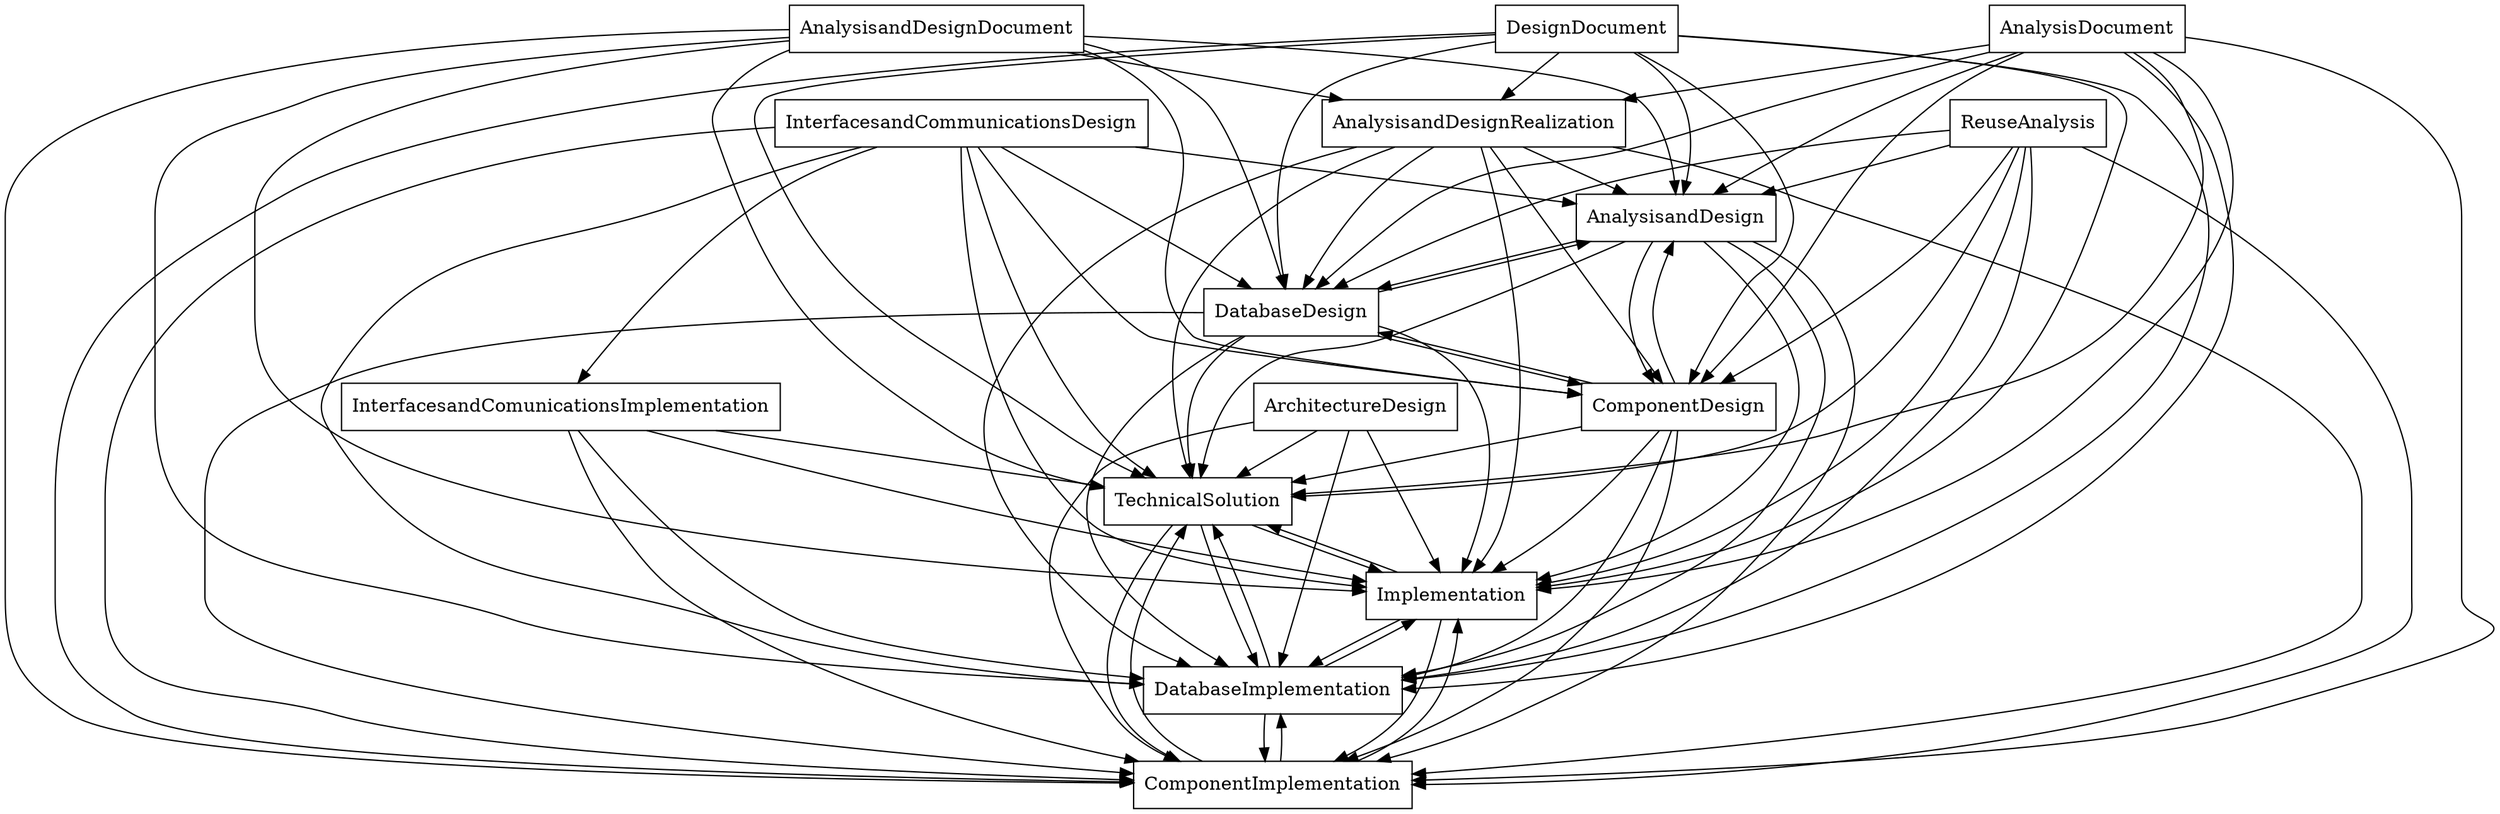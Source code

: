 digraph{
graph [rankdir=TB];
node [shape=box];
edge [arrowhead=normal];
0[label="InterfacesandCommunicationsDesign",]
1[label="DesignDocument",]
2[label="TechnicalSolution",]
3[label="AnalysisandDesign",]
4[label="AnalysisandDesignDocument",]
5[label="Implementation",]
6[label="AnalysisandDesignRealization",]
7[label="AnalysisDocument",]
8[label="ComponentImplementation",]
9[label="InterfacesandComunicationsImplementation",]
10[label="DatabaseImplementation",]
11[label="ReuseAnalysis",]
12[label="ArchitectureDesign",]
13[label="DatabaseDesign",]
14[label="ComponentDesign",]
0->2[label="",]
0->3[label="",]
0->5[label="",]
0->8[label="",]
0->9[label="",]
0->10[label="",]
0->13[label="",]
0->14[label="",]
1->2[label="",]
1->3[label="",]
1->5[label="",]
1->6[label="",]
1->8[label="",]
1->10[label="",]
1->13[label="",]
1->14[label="",]
2->5[label="",]
2->8[label="",]
2->10[label="",]
3->2[label="",]
3->5[label="",]
3->8[label="",]
3->10[label="",]
3->13[label="",]
3->14[label="",]
4->2[label="",]
4->3[label="",]
4->5[label="",]
4->6[label="",]
4->8[label="",]
4->10[label="",]
4->13[label="",]
4->14[label="",]
5->2[label="",]
5->8[label="",]
5->10[label="",]
6->2[label="",]
6->3[label="",]
6->5[label="",]
6->8[label="",]
6->10[label="",]
6->13[label="",]
6->14[label="",]
7->2[label="",]
7->3[label="",]
7->5[label="",]
7->6[label="",]
7->8[label="",]
7->10[label="",]
7->13[label="",]
7->14[label="",]
8->2[label="",]
8->5[label="",]
8->10[label="",]
9->2[label="",]
9->5[label="",]
9->8[label="",]
9->10[label="",]
10->2[label="",]
10->5[label="",]
10->8[label="",]
11->2[label="",]
11->3[label="",]
11->5[label="",]
11->8[label="",]
11->10[label="",]
11->13[label="",]
11->14[label="",]
12->2[label="",]
12->5[label="",]
12->8[label="",]
12->10[label="",]
13->2[label="",]
13->3[label="",]
13->5[label="",]
13->8[label="",]
13->10[label="",]
13->14[label="",]
14->2[label="",]
14->3[label="",]
14->5[label="",]
14->8[label="",]
14->10[label="",]
14->13[label="",]
}
